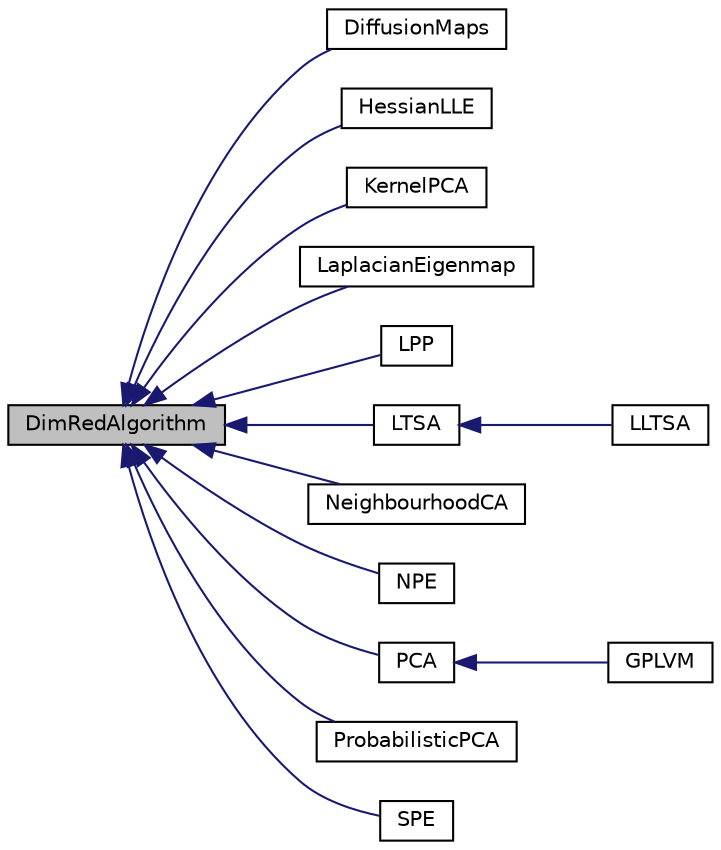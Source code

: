 digraph "DimRedAlgorithm"
{
  edge [fontname="Helvetica",fontsize="10",labelfontname="Helvetica",labelfontsize="10"];
  node [fontname="Helvetica",fontsize="10",shape=record];
  rankdir="LR";
  Node0 [label="DimRedAlgorithm",height=0.2,width=0.4,color="black", fillcolor="grey75", style="filled", fontcolor="black"];
  Node0 -> Node1 [dir="back",color="midnightblue",fontsize="10",style="solid",fontname="Helvetica"];
  Node1 [label="DiffusionMaps",height=0.2,width=0.4,color="black", fillcolor="white", style="filled",URL="$classDiffusionMaps.html"];
  Node0 -> Node2 [dir="back",color="midnightblue",fontsize="10",style="solid",fontname="Helvetica"];
  Node2 [label="HessianLLE",height=0.2,width=0.4,color="black", fillcolor="white", style="filled",URL="$classHessianLLE.html"];
  Node0 -> Node3 [dir="back",color="midnightblue",fontsize="10",style="solid",fontname="Helvetica"];
  Node3 [label="KernelPCA",height=0.2,width=0.4,color="black", fillcolor="white", style="filled",URL="$classKernelPCA.html"];
  Node0 -> Node4 [dir="back",color="midnightblue",fontsize="10",style="solid",fontname="Helvetica"];
  Node4 [label="LaplacianEigenmap",height=0.2,width=0.4,color="black", fillcolor="white", style="filled",URL="$classLaplacianEigenmap.html"];
  Node0 -> Node5 [dir="back",color="midnightblue",fontsize="10",style="solid",fontname="Helvetica"];
  Node5 [label="LPP",height=0.2,width=0.4,color="black", fillcolor="white", style="filled",URL="$classLPP.html"];
  Node0 -> Node6 [dir="back",color="midnightblue",fontsize="10",style="solid",fontname="Helvetica"];
  Node6 [label="LTSA",height=0.2,width=0.4,color="black", fillcolor="white", style="filled",URL="$classLTSA.html"];
  Node6 -> Node7 [dir="back",color="midnightblue",fontsize="10",style="solid",fontname="Helvetica"];
  Node7 [label="LLTSA",height=0.2,width=0.4,color="black", fillcolor="white", style="filled",URL="$classLLTSA.html"];
  Node0 -> Node8 [dir="back",color="midnightblue",fontsize="10",style="solid",fontname="Helvetica"];
  Node8 [label="NeighbourhoodCA",height=0.2,width=0.4,color="black", fillcolor="white", style="filled",URL="$classNeighbourhoodCA.html"];
  Node0 -> Node9 [dir="back",color="midnightblue",fontsize="10",style="solid",fontname="Helvetica"];
  Node9 [label="NPE",height=0.2,width=0.4,color="black", fillcolor="white", style="filled",URL="$classNPE.html"];
  Node0 -> Node10 [dir="back",color="midnightblue",fontsize="10",style="solid",fontname="Helvetica"];
  Node10 [label="PCA",height=0.2,width=0.4,color="black", fillcolor="white", style="filled",URL="$classPCA.html"];
  Node10 -> Node11 [dir="back",color="midnightblue",fontsize="10",style="solid",fontname="Helvetica"];
  Node11 [label="GPLVM",height=0.2,width=0.4,color="black", fillcolor="white", style="filled",URL="$classGPLVM.html"];
  Node0 -> Node12 [dir="back",color="midnightblue",fontsize="10",style="solid",fontname="Helvetica"];
  Node12 [label="ProbabilisticPCA",height=0.2,width=0.4,color="black", fillcolor="white", style="filled",URL="$classProbabilisticPCA.html"];
  Node0 -> Node13 [dir="back",color="midnightblue",fontsize="10",style="solid",fontname="Helvetica"];
  Node13 [label="SPE",height=0.2,width=0.4,color="black", fillcolor="white", style="filled",URL="$classSPE.html"];
}
